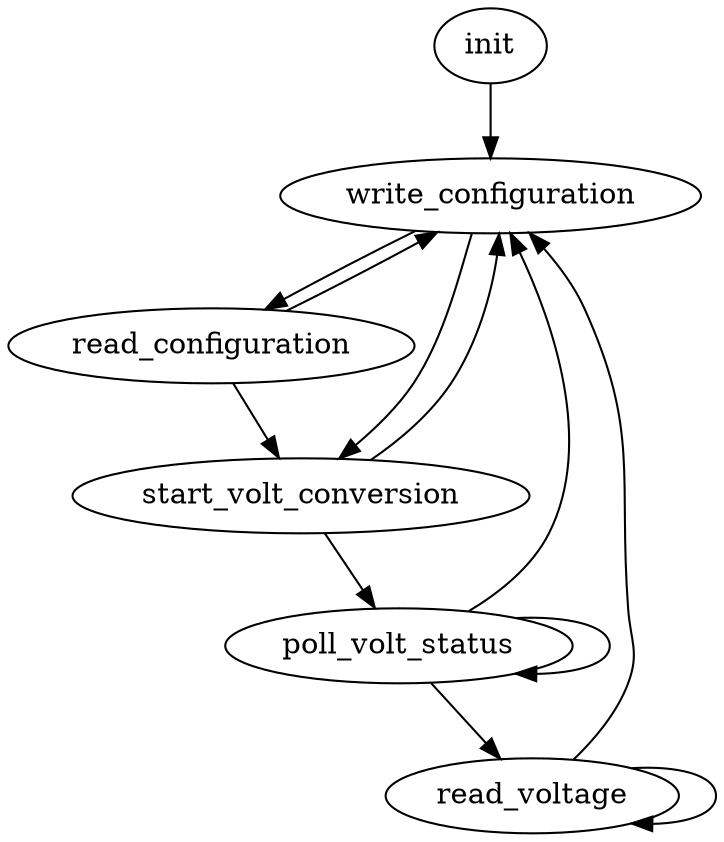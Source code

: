 digraph "fsm" {
    bgcolor="white"
    layout="dot"
    center=true
    concentrate=false
    // splines="ortho"

    init
    write_configuration
    read_configuration

    start_volt_conversion
    poll_volt_status
    read_voltage
    
    init -> write_configuration

    write_configuration -> read_configuration
    write_configuration -> start_volt_conversion

    read_configuration -> write_configuration
    read_configuration -> start_volt_conversion

    start_volt_conversion -> poll_volt_status
    start_volt_conversion -> write_configuration

    poll_volt_status -> poll_volt_status
    poll_volt_status -> read_voltage
    poll_volt_status -> write_configuration

    read_voltage -> read_voltage
    read_voltage -> write_configuration
}
